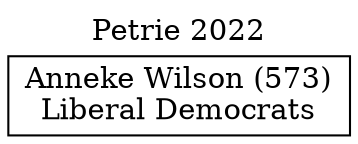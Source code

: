 // House preference flow
digraph "Anneke Wilson (573)_Petrie_2022" {
	graph [label="Petrie 2022" labelloc=t mclimit=10]
	node [shape=box]
	"Anneke Wilson (573)" [label="Anneke Wilson (573)
Liberal Democrats"]
}
